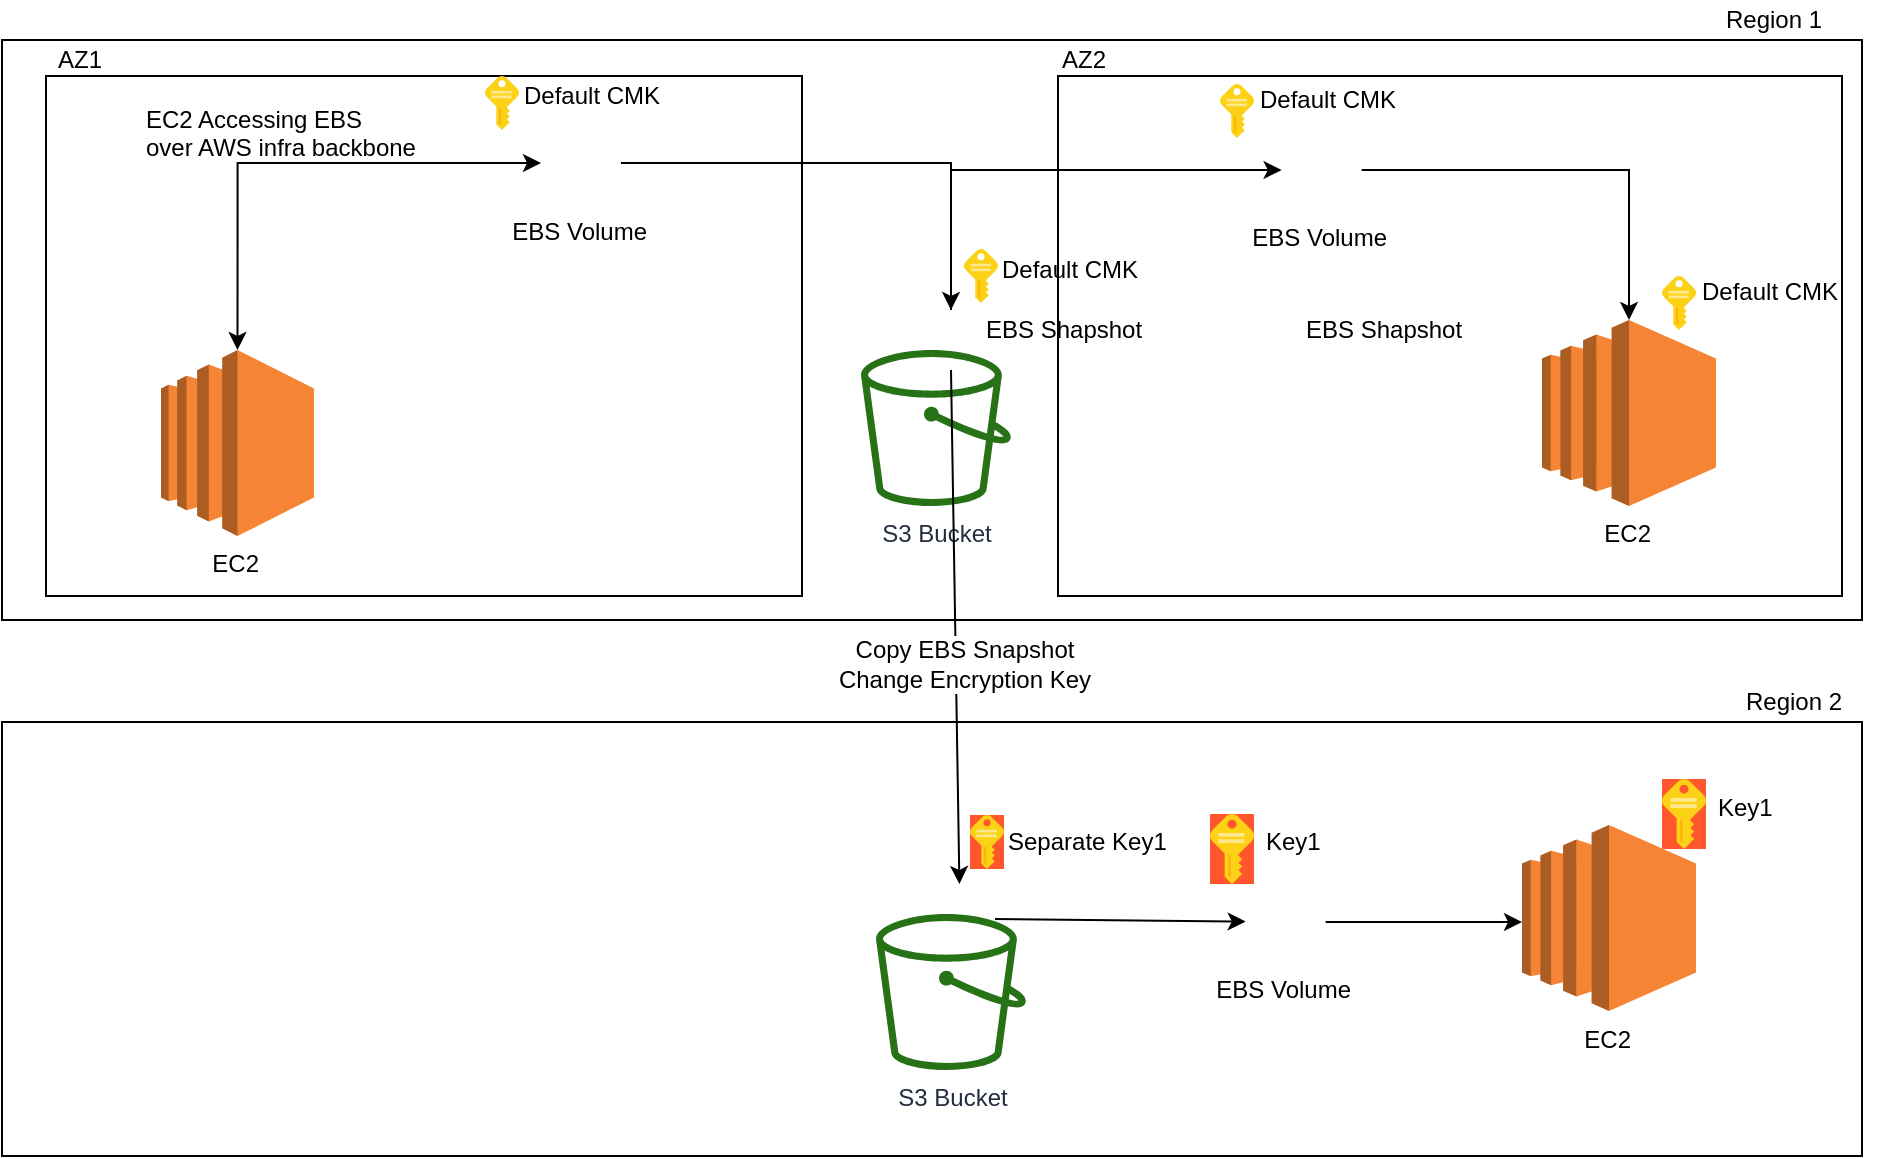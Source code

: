 <mxfile version="10.6.8" type="github"><diagram id="ix3snSlTVUiC36c1ioKD" name="Page-1"><mxGraphModel dx="754" dy="418" grid="1" gridSize="10" guides="1" tooltips="1" connect="1" arrows="1" fold="1" page="0" pageScale="1" pageWidth="827" pageHeight="1169" math="0" shadow="0"><root><mxCell id="0"/><mxCell id="1" parent="0"/><mxCell id="rydyCgFuyRKVoG-TrAtZ-12" value="" style="rounded=0;whiteSpace=wrap;html=1;fillColor=none;" vertex="1" parent="1"><mxGeometry x="528" y="70" width="392" height="260" as="geometry"/></mxCell><mxCell id="rydyCgFuyRKVoG-TrAtZ-11" value="" style="rounded=0;whiteSpace=wrap;html=1;fillColor=none;" vertex="1" parent="1"><mxGeometry x="22" y="70" width="378" height="260" as="geometry"/></mxCell><mxCell id="5_jhcrbaJQ8JFyR0FbeD-36" value="" style="rounded=0;whiteSpace=wrap;html=1;fillColor=none;" parent="1" vertex="1"><mxGeometry y="52" width="930" height="290" as="geometry"/></mxCell><mxCell id="5_jhcrbaJQ8JFyR0FbeD-37" value="" style="rounded=0;whiteSpace=wrap;html=1;fillColor=none;" parent="1" vertex="1"><mxGeometry y="393" width="930" height="217" as="geometry"/></mxCell><mxCell id="qNs3htWt9hbmFlpp7mHH-1" value="S3 Bucket" style="outlineConnect=0;fontColor=#232F3E;gradientColor=none;fillColor=#277116;strokeColor=none;dashed=0;verticalLabelPosition=bottom;verticalAlign=top;align=center;html=1;fontSize=12;fontStyle=0;aspect=fixed;pointerEvents=1;shape=mxgraph.aws4.bucket;" parent="1" vertex="1"><mxGeometry x="429.5" y="207" width="75" height="78" as="geometry"/></mxCell><mxCell id="qNs3htWt9hbmFlpp7mHH-10" style="edgeStyle=orthogonalEdgeStyle;rounded=0;orthogonalLoop=1;jettySize=auto;html=1;exitX=0.5;exitY=0;exitDx=0;exitDy=0;exitPerimeter=0;entryX=0;entryY=0.5;entryDx=0;entryDy=0;startArrow=classic;startFill=1;" parent="1" source="qNs3htWt9hbmFlpp7mHH-2" target="qNs3htWt9hbmFlpp7mHH-3" edge="1"><mxGeometry relative="1" as="geometry"/></mxCell><mxCell id="qNs3htWt9hbmFlpp7mHH-2" value="EC2&amp;nbsp;" style="outlineConnect=0;dashed=0;verticalLabelPosition=bottom;verticalAlign=top;align=center;html=1;shape=mxgraph.aws3.ec2;fillColor=#F58534;gradientColor=none;" parent="1" vertex="1"><mxGeometry x="79.5" y="207" width="76.5" height="93" as="geometry"/></mxCell><mxCell id="qNs3htWt9hbmFlpp7mHH-8" style="edgeStyle=orthogonalEdgeStyle;rounded=0;orthogonalLoop=1;jettySize=auto;html=1;exitX=1;exitY=0.5;exitDx=0;exitDy=0;entryX=0.5;entryY=0;entryDx=0;entryDy=0;" parent="1" source="qNs3htWt9hbmFlpp7mHH-3" target="qNs3htWt9hbmFlpp7mHH-4" edge="1"><mxGeometry relative="1" as="geometry"/></mxCell><mxCell id="qNs3htWt9hbmFlpp7mHH-3" value="EBS Volume&amp;nbsp;" style="shape=image;html=1;verticalAlign=top;verticalLabelPosition=bottom;labelBackgroundColor=#ffffff;imageAspect=0;aspect=fixed;image=https://cdn1.iconfinder.com/data/icons/social-shade-rounded-rects/512/aws-128.png" parent="1" vertex="1"><mxGeometry x="269.5" y="93.5" width="40" height="40" as="geometry"/></mxCell><mxCell id="5_jhcrbaJQ8JFyR0FbeD-5" style="edgeStyle=orthogonalEdgeStyle;rounded=0;orthogonalLoop=1;jettySize=auto;html=1;exitX=0.5;exitY=0;exitDx=0;exitDy=0;entryX=0;entryY=0.5;entryDx=0;entryDy=0;" parent="1" source="qNs3htWt9hbmFlpp7mHH-4" target="5_jhcrbaJQ8JFyR0FbeD-4" edge="1"><mxGeometry relative="1" as="geometry"><Array as="points"><mxPoint x="475" y="117"/></Array></mxGeometry></mxCell><mxCell id="5_jhcrbaJQ8JFyR0FbeD-26" style="edgeStyle=none;rounded=0;orthogonalLoop=1;jettySize=auto;html=1;exitX=0.5;exitY=1;exitDx=0;exitDy=0;" parent="1" source="qNs3htWt9hbmFlpp7mHH-4" target="5_jhcrbaJQ8JFyR0FbeD-18" edge="1"><mxGeometry relative="1" as="geometry"/></mxCell><mxCell id="5_jhcrbaJQ8JFyR0FbeD-32" value="Copy EBS Snapshot&lt;br&gt;Change Encryption Key&lt;br&gt;" style="text;html=1;resizable=0;points=[];align=center;verticalAlign=middle;labelBackgroundColor=#ffffff;" parent="5_jhcrbaJQ8JFyR0FbeD-26" vertex="1" connectable="0"><mxGeometry x="0.144" y="4" relative="1" as="geometry"><mxPoint as="offset"/></mxGeometry></mxCell><mxCell id="qNs3htWt9hbmFlpp7mHH-4" value="" style="shape=image;html=1;verticalAlign=top;verticalLabelPosition=bottom;labelBackgroundColor=#ffffff;imageAspect=0;aspect=fixed;image=https://cdn1.iconfinder.com/data/icons/social-shade-rounded-rects/512/aws-128.png" parent="1" vertex="1"><mxGeometry x="459.5" y="187" width="30" height="30" as="geometry"/></mxCell><mxCell id="qNs3htWt9hbmFlpp7mHH-15" value="&lt;span&gt;EC2 Accessing EBS &lt;br&gt;over AWS infra backbone&lt;/span&gt;" style="text;html=1;resizable=0;points=[];autosize=1;align=left;verticalAlign=top;spacingTop=-4;" parent="1" vertex="1"><mxGeometry x="69.5" y="82" width="150" height="30" as="geometry"/></mxCell><mxCell id="qNs3htWt9hbmFlpp7mHH-16" value="" style="shape=image;html=1;verticalAlign=top;verticalLabelPosition=bottom;labelBackgroundColor=#ffffff;imageAspect=0;aspect=fixed;image=https://cdn2.iconfinder.com/data/icons/amazon-aws-stencils/100/Non-Service_Specific_copy__AWS_Cloud-128.png" parent="1" vertex="1"><mxGeometry x="405.5" y="93" width="48" height="48" as="geometry"/></mxCell><mxCell id="qNs3htWt9hbmFlpp7mHH-17" value="" style="shape=image;html=1;verticalAlign=top;verticalLabelPosition=bottom;labelBackgroundColor=#ffffff;imageAspect=0;aspect=fixed;image=https://cdn2.iconfinder.com/data/icons/amazon-aws-stencils/100/Non-Service_Specific_copy__AWS_Cloud-128.png" parent="1" vertex="1"><mxGeometry x="21.5" y="73" width="48" height="48" as="geometry"/></mxCell><mxCell id="5_jhcrbaJQ8JFyR0FbeD-1" value="" style="aspect=fixed;html=1;perimeter=none;align=center;shadow=0;dashed=0;image;fontSize=12;image=img/lib/mscae/Key.svg;" parent="1" vertex="1"><mxGeometry x="241.5" y="70" width="17" height="27" as="geometry"/></mxCell><mxCell id="5_jhcrbaJQ8JFyR0FbeD-9" style="edgeStyle=orthogonalEdgeStyle;rounded=0;orthogonalLoop=1;jettySize=auto;html=1;exitX=1;exitY=0.5;exitDx=0;exitDy=0;entryX=0.5;entryY=0;entryDx=0;entryDy=0;entryPerimeter=0;" parent="1" source="5_jhcrbaJQ8JFyR0FbeD-4" target="5_jhcrbaJQ8JFyR0FbeD-6" edge="1"><mxGeometry relative="1" as="geometry"/></mxCell><mxCell id="5_jhcrbaJQ8JFyR0FbeD-4" value="EBS Volume&amp;nbsp;" style="shape=image;html=1;verticalAlign=top;verticalLabelPosition=bottom;labelBackgroundColor=#ffffff;imageAspect=0;aspect=fixed;image=https://cdn1.iconfinder.com/data/icons/social-shade-rounded-rects/512/aws-128.png" parent="1" vertex="1"><mxGeometry x="639.833" y="97" width="40" height="40" as="geometry"/></mxCell><mxCell id="5_jhcrbaJQ8JFyR0FbeD-6" value="EC2&amp;nbsp;" style="outlineConnect=0;dashed=0;verticalLabelPosition=bottom;verticalAlign=top;align=center;html=1;shape=mxgraph.aws3.ec2;fillColor=#F58534;gradientColor=none;" parent="1" vertex="1"><mxGeometry x="770" y="192" width="87" height="93" as="geometry"/></mxCell><mxCell id="5_jhcrbaJQ8JFyR0FbeD-11" value="" style="aspect=fixed;html=1;perimeter=none;align=center;shadow=0;dashed=0;image;fontSize=12;image=img/lib/mscae/Key.svg;" parent="1" vertex="1"><mxGeometry x="609" y="74" width="17" height="27" as="geometry"/></mxCell><mxCell id="5_jhcrbaJQ8JFyR0FbeD-12" value="" style="shape=image;html=1;verticalAlign=top;verticalLabelPosition=bottom;labelBackgroundColor=#ffffff;imageAspect=0;aspect=fixed;image=https://cdn2.iconfinder.com/data/icons/amazon-aws-stencils/100/Non-Service_Specific_copy__AWS_Cloud-128.png" parent="1" vertex="1"><mxGeometry x="540" y="91" width="48" height="48" as="geometry"/></mxCell><mxCell id="5_jhcrbaJQ8JFyR0FbeD-15" value="Default CMK&amp;nbsp;" style="text;html=1;resizable=0;points=[];autosize=1;align=left;verticalAlign=top;spacingTop=-4;" parent="1" vertex="1"><mxGeometry x="258.5" y="70" width="90" height="20" as="geometry"/></mxCell><mxCell id="5_jhcrbaJQ8JFyR0FbeD-16" value="Default CMK&amp;nbsp;" style="text;html=1;resizable=0;points=[];autosize=1;align=left;verticalAlign=top;spacingTop=-4;" parent="1" vertex="1"><mxGeometry x="627" y="72" width="90" height="20" as="geometry"/></mxCell><mxCell id="5_jhcrbaJQ8JFyR0FbeD-17" value="S3 Bucket" style="outlineConnect=0;fontColor=#232F3E;gradientColor=none;fillColor=#277116;strokeColor=none;dashed=0;verticalLabelPosition=bottom;verticalAlign=top;align=center;html=1;fontSize=12;fontStyle=0;aspect=fixed;pointerEvents=1;shape=mxgraph.aws4.bucket;" parent="1" vertex="1"><mxGeometry x="437" y="489" width="75" height="78" as="geometry"/></mxCell><mxCell id="5_jhcrbaJQ8JFyR0FbeD-27" style="edgeStyle=none;rounded=0;orthogonalLoop=1;jettySize=auto;html=1;exitX=1;exitY=0.5;exitDx=0;exitDy=0;" parent="1" source="5_jhcrbaJQ8JFyR0FbeD-28" edge="1"><mxGeometry relative="1" as="geometry"><mxPoint x="760" y="493" as="targetPoint"/></mxGeometry></mxCell><mxCell id="5_jhcrbaJQ8JFyR0FbeD-18" value="" style="shape=image;html=1;verticalAlign=top;verticalLabelPosition=bottom;labelBackgroundColor=#ffffff;imageAspect=0;aspect=fixed;image=https://cdn1.iconfinder.com/data/icons/social-shade-rounded-rects/512/aws-128.png" parent="1" vertex="1"><mxGeometry x="461.5" y="474" width="35" height="35" as="geometry"/></mxCell><mxCell id="5_jhcrbaJQ8JFyR0FbeD-20" value="EBS Shapshot" style="text;html=1;resizable=0;points=[];autosize=1;align=left;verticalAlign=top;spacingTop=-4;" parent="1" vertex="1"><mxGeometry x="650" y="187" width="90" height="20" as="geometry"/></mxCell><mxCell id="5_jhcrbaJQ8JFyR0FbeD-21" value="EC2&amp;nbsp;" style="outlineConnect=0;dashed=0;verticalLabelPosition=bottom;verticalAlign=top;align=center;html=1;shape=mxgraph.aws3.ec2;fillColor=#F58534;gradientColor=none;" parent="1" vertex="1"><mxGeometry x="760" y="444.5" width="87" height="93" as="geometry"/></mxCell><mxCell id="5_jhcrbaJQ8JFyR0FbeD-23" value="" style="aspect=fixed;html=1;perimeter=none;align=center;shadow=0;dashed=0;image;fontSize=12;image=img/lib/mscae/Key.svg;imageBackground=#FF562B;" parent="1" vertex="1"><mxGeometry x="604" y="439" width="22" height="35" as="geometry"/></mxCell><mxCell id="5_jhcrbaJQ8JFyR0FbeD-24" value="Key1" style="text;html=1;resizable=0;points=[];autosize=1;align=left;verticalAlign=top;spacingTop=-4;" parent="1" vertex="1"><mxGeometry x="630" y="443" width="40" height="20" as="geometry"/></mxCell><mxCell id="5_jhcrbaJQ8JFyR0FbeD-28" value="EBS Volume&amp;nbsp;" style="shape=image;html=1;verticalAlign=top;verticalLabelPosition=bottom;labelBackgroundColor=#ffffff;imageAspect=0;aspect=fixed;image=https://cdn1.iconfinder.com/data/icons/social-shade-rounded-rects/512/aws-128.png" parent="1" vertex="1"><mxGeometry x="621.833" y="473" width="40" height="40" as="geometry"/></mxCell><mxCell id="5_jhcrbaJQ8JFyR0FbeD-29" style="edgeStyle=none;rounded=0;orthogonalLoop=1;jettySize=auto;html=1;exitX=1;exitY=0.5;exitDx=0;exitDy=0;" parent="1" source="5_jhcrbaJQ8JFyR0FbeD-18" target="5_jhcrbaJQ8JFyR0FbeD-28" edge="1"><mxGeometry relative="1" as="geometry"><mxPoint x="497" y="492" as="sourcePoint"/><mxPoint x="760" y="492.858" as="targetPoint"/></mxGeometry></mxCell><mxCell id="qNs3htWt9hbmFlpp7mHH-13" value="EBS Shapshot" style="text;html=1;resizable=0;points=[];autosize=1;align=left;verticalAlign=top;spacingTop=-4;" parent="1" vertex="1"><mxGeometry x="489.5" y="187" width="90" height="20" as="geometry"/></mxCell><mxCell id="5_jhcrbaJQ8JFyR0FbeD-33" value="" style="aspect=fixed;html=1;perimeter=none;align=center;shadow=0;dashed=0;image;fontSize=12;image=img/lib/mscae/Key.svg;imageBackground=#FF562B;" parent="1" vertex="1"><mxGeometry x="484" y="439.5" width="17" height="27" as="geometry"/></mxCell><mxCell id="5_jhcrbaJQ8JFyR0FbeD-34" value="Separate Key1" style="text;html=1;resizable=0;points=[];autosize=1;align=left;verticalAlign=top;spacingTop=-4;" parent="1" vertex="1"><mxGeometry x="501" y="443" width="90" height="20" as="geometry"/></mxCell><mxCell id="rydyCgFuyRKVoG-TrAtZ-1" value="" style="aspect=fixed;html=1;perimeter=none;align=center;shadow=0;dashed=0;image;fontSize=12;image=img/lib/mscae/Key.svg;imageBackground=#FF562B;" vertex="1" parent="1"><mxGeometry x="830" y="421.5" width="22" height="35" as="geometry"/></mxCell><mxCell id="rydyCgFuyRKVoG-TrAtZ-2" value="Key1" style="text;html=1;resizable=0;points=[];autosize=1;align=left;verticalAlign=top;spacingTop=-4;" vertex="1" parent="1"><mxGeometry x="856" y="425.5" width="40" height="20" as="geometry"/></mxCell><mxCell id="rydyCgFuyRKVoG-TrAtZ-3" value="" style="aspect=fixed;html=1;perimeter=none;align=center;shadow=0;dashed=0;image;fontSize=12;image=img/lib/mscae/Key.svg;" vertex="1" parent="1"><mxGeometry x="830" y="170" width="17" height="27" as="geometry"/></mxCell><mxCell id="rydyCgFuyRKVoG-TrAtZ-4" value="Default CMK&amp;nbsp;" style="text;html=1;resizable=0;points=[];autosize=1;align=left;verticalAlign=top;spacingTop=-4;" vertex="1" parent="1"><mxGeometry x="848" y="168" width="90" height="20" as="geometry"/></mxCell><mxCell id="rydyCgFuyRKVoG-TrAtZ-9" value="Region 1&amp;nbsp;" style="text;html=1;resizable=0;points=[];autosize=1;align=left;verticalAlign=top;spacingTop=-4;" vertex="1" parent="1"><mxGeometry x="860" y="32" width="70" height="20" as="geometry"/></mxCell><mxCell id="rydyCgFuyRKVoG-TrAtZ-10" value="Region 2" style="text;html=1;resizable=0;points=[];autosize=1;align=left;verticalAlign=top;spacingTop=-4;" vertex="1" parent="1"><mxGeometry x="870" y="373" width="60" height="20" as="geometry"/></mxCell><mxCell id="rydyCgFuyRKVoG-TrAtZ-13" value="AZ1" style="text;html=1;resizable=0;points=[];autosize=1;align=left;verticalAlign=top;spacingTop=-4;" vertex="1" parent="1"><mxGeometry x="25.5" y="52" width="40" height="20" as="geometry"/></mxCell><mxCell id="rydyCgFuyRKVoG-TrAtZ-14" value="AZ2" style="text;html=1;resizable=0;points=[];autosize=1;align=left;verticalAlign=top;spacingTop=-4;" vertex="1" parent="1"><mxGeometry x="528" y="52" width="40" height="20" as="geometry"/></mxCell><mxCell id="rydyCgFuyRKVoG-TrAtZ-17" value="" style="aspect=fixed;html=1;perimeter=none;align=center;shadow=0;dashed=0;image;fontSize=12;image=img/lib/mscae/Key.svg;" vertex="1" parent="1"><mxGeometry x="481" y="156.5" width="17" height="27" as="geometry"/></mxCell><mxCell id="rydyCgFuyRKVoG-TrAtZ-18" value="Default CMK&amp;nbsp;" style="text;html=1;resizable=0;points=[];autosize=1;align=left;verticalAlign=top;spacingTop=-4;" vertex="1" parent="1"><mxGeometry x="498" y="156.5" width="90" height="20" as="geometry"/></mxCell></root></mxGraphModel></diagram></mxfile>